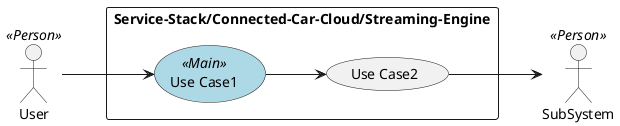 @startuml

left to right direction

skinparam usecase {
  BackgroudnColor #ffffaa
  BackgroundColor<<Main>> #lightblue
}
actor :User: <<Person>>
actor :SubSystem: <<Person>>


rectangle "Service-Stack/Connected-Car-Cloud/Streaming-Engine" {
UseCase UC1 <<Main>> as "Use Case1"
UseCase UC2  as "Use Case2"


User --> UC1
UC1 --> UC2
UC2 --> SubSystem
}

@enduml

